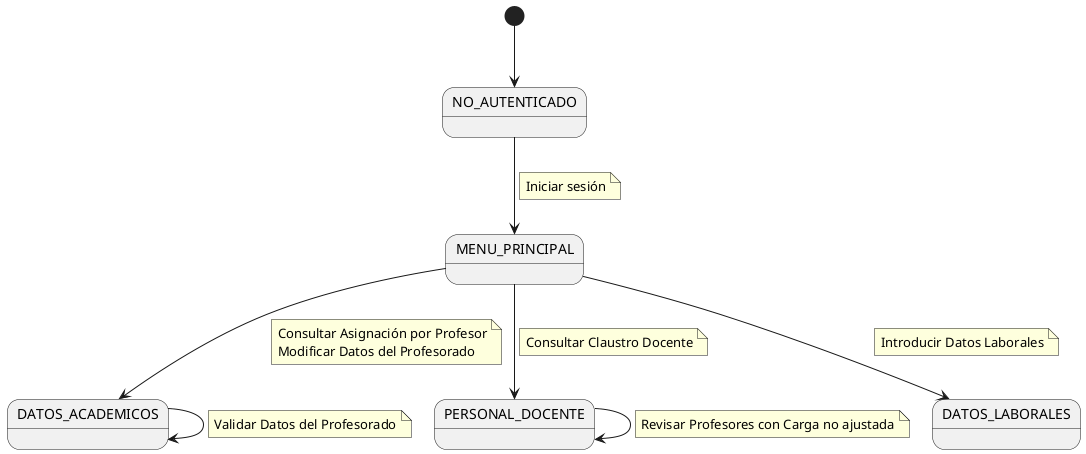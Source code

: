 @startuml

state "NO_AUTENTICADO" as NoAuth
state "MENU_PRINCIPAL" as Menu
state "DATOS_ACADEMICOS" as Acad
state "PERSONAL_DOCENTE" as Pers
state "DATOS_LABORALES" as Lab

[*] --> NoAuth

NoAuth --> Menu
note on link
    Iniciar sesión
end note

Menu --> Acad
note on link
    Consultar Asignación por Profesor
    Modificar Datos del Profesorado
end note

Menu --> Pers
note on link
    Consultar Claustro Docente
end note

Menu --> Lab
note on link
    Introducir Datos Laborales
end note

Acad --> Acad
note on link
    Validar Datos del Profesorado
end note

Pers --> Pers
note on link
    Revisar Profesores con Carga no ajustada
end note

@enduml
